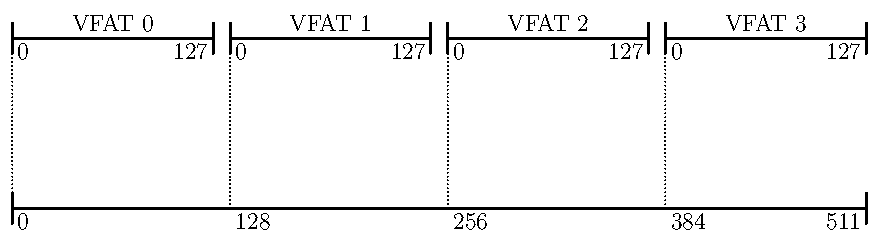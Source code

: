 unitsize(0.3mm);


real s = 100;
real gap = 10;

draw((0, 0)--(512 - gap, 0), black+1pt, Bars);
label("511", (512 - gap, 0), SW);


for (int i = 0; i < 4; ++i) {
	draw((i*128, s)--((i+1)*128 - gap, s), black+1pt, Bars);
	label("0", (i*128, s), SE);
	label("127", ((i+1)*128 - gap, s), SW);
	draw((i*128, 0)--(i*128, s), dotted);
	label((string)(i*128), (i*128, 0), SE);
	label("VFAT " + (string)(i), (i*128 + (128 - gap) / 2, s), N);
}

shipout(bbox(2mm, nullpen));
